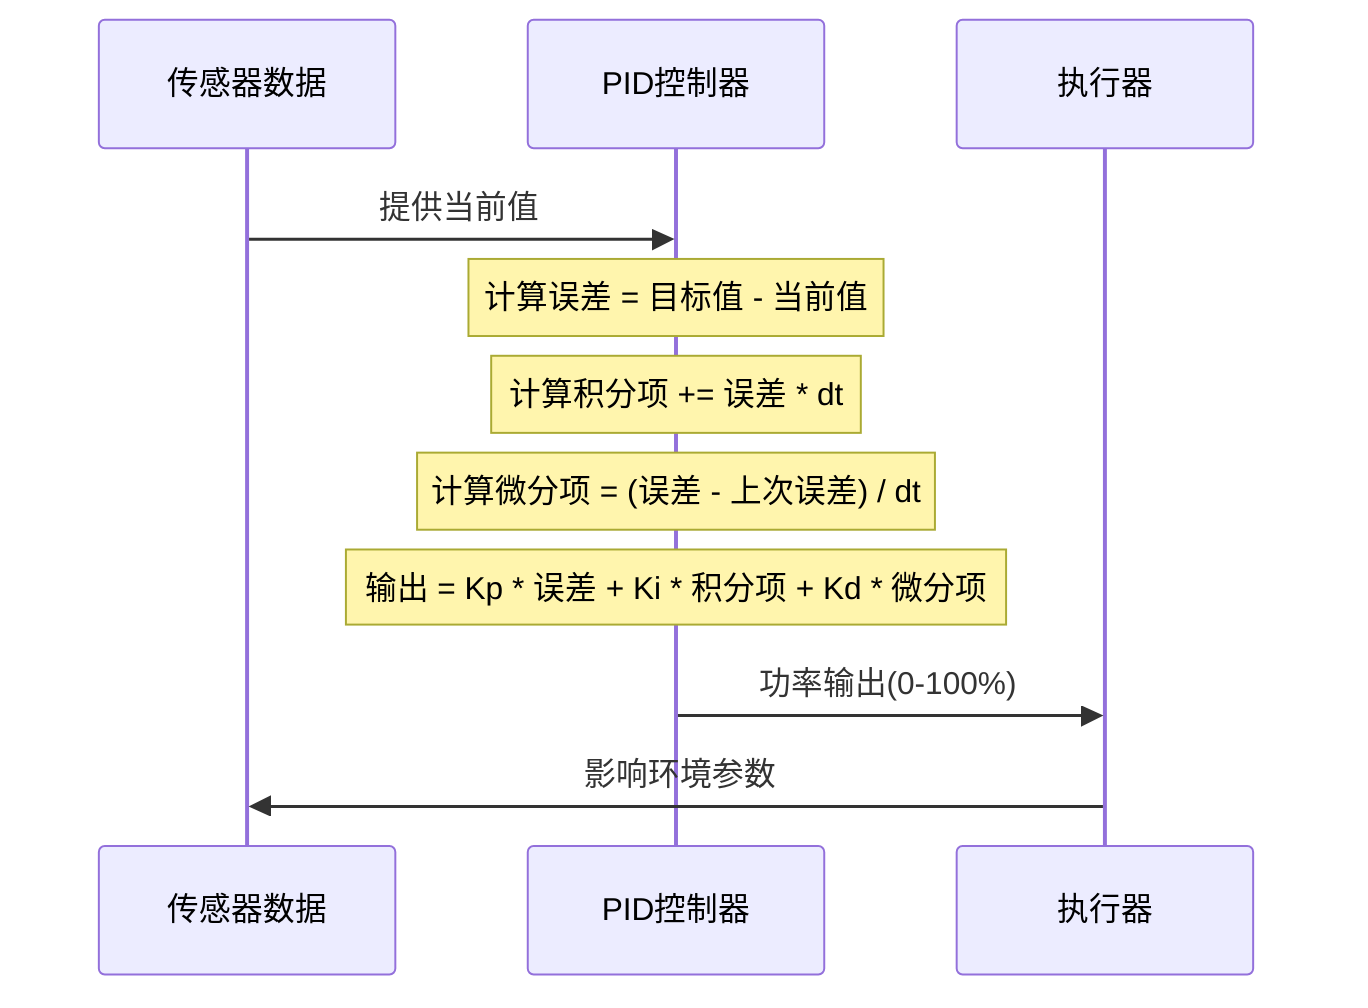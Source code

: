 sequenceDiagram
    participant S as 传感器数据
    participant P as PID控制器
    participant A as 执行器
    
    S->>P: 提供当前值
    Note over P: 计算误差 = 目标值 - 当前值
    Note over P: 计算积分项 += 误差 * dt
    Note over P: 计算微分项 = (误差 - 上次误差) / dt
    Note over P: 输出 = Kp * 误差 + Ki * 积分项 + Kd * 微分项
    P->>A: 功率输出(0-100%)
    A->>S: 影响环境参数